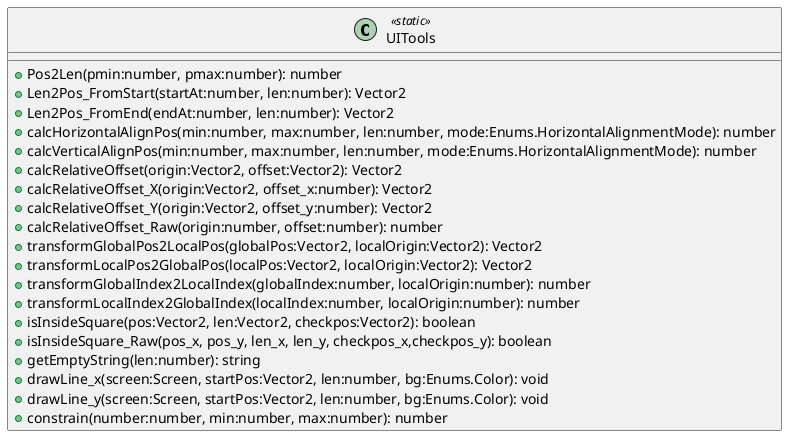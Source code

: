 @startuml

class UITools<<static>>{

+ Pos2Len(pmin:number, pmax:number): number
+ Len2Pos_FromStart(startAt:number, len:number): Vector2
+ Len2Pos_FromEnd(endAt:number, len:number): Vector2
+ calcHorizontalAlignPos(min:number, max:number, len:number, mode:Enums.HorizontalAlignmentMode): number
+ calcVerticalAlignPos(min:number, max:number, len:number, mode:Enums.HorizontalAlignmentMode): number
+ calcRelativeOffset(origin:Vector2, offset:Vector2): Vector2
+ calcRelativeOffset_X(origin:Vector2, offset_x:number): Vector2
+ calcRelativeOffset_Y(origin:Vector2, offset_y:number): Vector2
+ calcRelativeOffset_Raw(origin:number, offset:number): number
+ transformGlobalPos2LocalPos(globalPos:Vector2, localOrigin:Vector2): Vector2
+ transformLocalPos2GlobalPos(localPos:Vector2, localOrigin:Vector2): Vector2
+ transformGlobalIndex2LocalIndex(globalIndex:number, localOrigin:number): number
+ transformLocalIndex2GlobalIndex(localIndex:number, localOrigin:number): number
+ isInsideSquare(pos:Vector2, len:Vector2, checkpos:Vector2): boolean
+ isInsideSquare_Raw(pos_x, pos_y, len_x, len_y, checkpos_x,checkpos_y): boolean
+ getEmptyString(len:number): string
+ drawLine_x(screen:Screen, startPos:Vector2, len:number, bg:Enums.Color): void
+ drawLine_y(screen:Screen, startPos:Vector2, len:number, bg:Enums.Color): void
+ constrain(number:number, min:number, max:number): number

}

@enduml